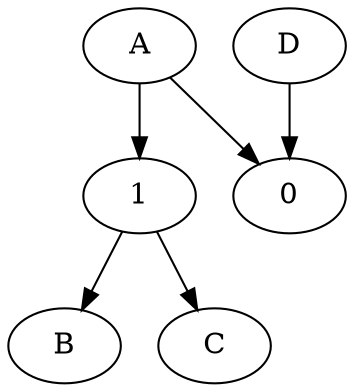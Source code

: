 digraph G {
layout=dot; overlap=prism; overlap_scaling=-5
"1" -> "B"
"1" -> "C"
"A" -> "0"
"A" -> "1"
"D" -> "0"
}

